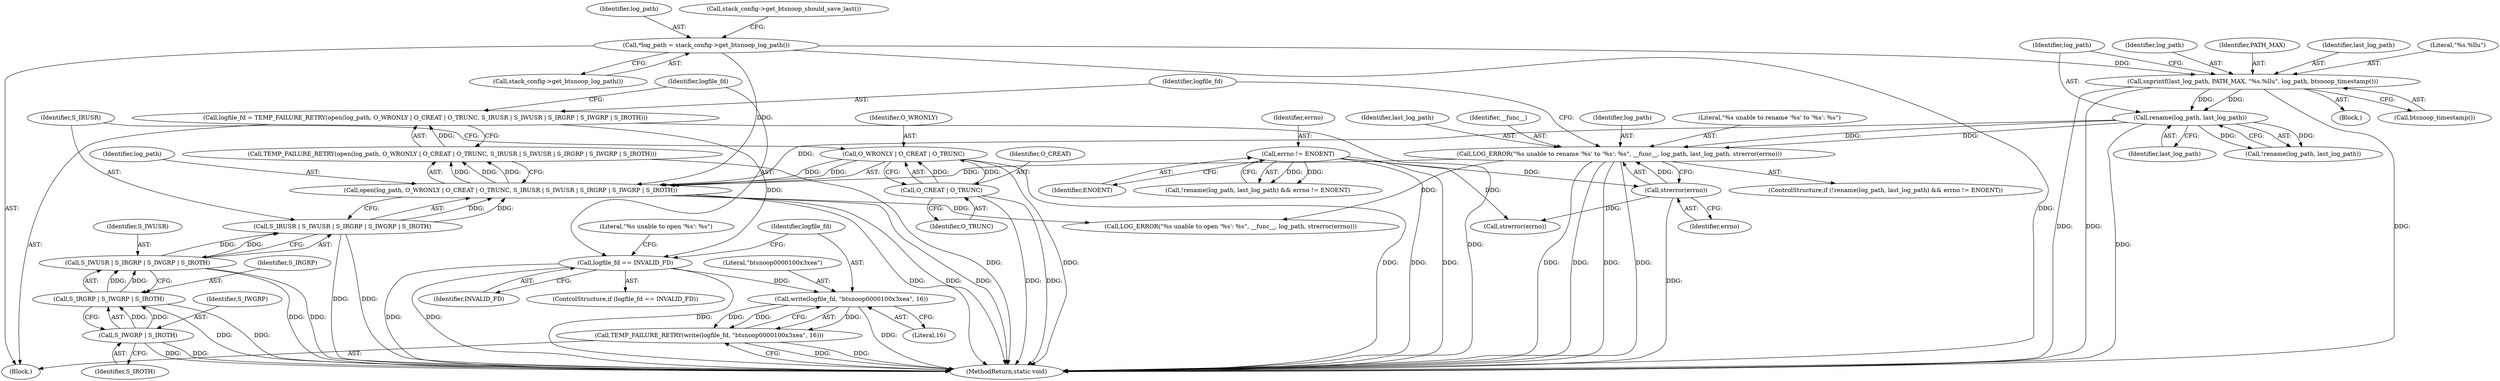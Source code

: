 digraph "0_Android_472271b153c5dc53c28beac55480a8d8434b2d5c_50@API" {
"1000187" [label="(Call,write(logfile_fd, \"btsnoop\0\0\0\0\1\0\0\x3\xea\", 16))"];
"1000172" [label="(Call,logfile_fd == INVALID_FD)"];
"1000152" [label="(Call,logfile_fd = TEMP_FAILURE_RETRY(open(log_path, O_WRONLY | O_CREAT | O_TRUNC, S_IRUSR | S_IWUSR | S_IRGRP | S_IWGRP | S_IROTH)))"];
"1000154" [label="(Call,TEMP_FAILURE_RETRY(open(log_path, O_WRONLY | O_CREAT | O_TRUNC, S_IRUSR | S_IWUSR | S_IRGRP | S_IWGRP | S_IROTH)))"];
"1000155" [label="(Call,open(log_path, O_WRONLY | O_CREAT | O_TRUNC, S_IRUSR | S_IWUSR | S_IRGRP | S_IWGRP | S_IROTH))"];
"1000139" [label="(Call,rename(log_path, last_log_path))"];
"1000130" [label="(Call,snprintf(last_log_path, PATH_MAX, \"%s.%llu\", log_path, btsnoop_timestamp()))"];
"1000123" [label="(Call,*log_path = stack_config->get_btsnoop_log_path())"];
"1000145" [label="(Call,LOG_ERROR(\"%s unable to rename '%s' to '%s': %s\", __func__, log_path, last_log_path, strerror(errno)))"];
"1000150" [label="(Call,strerror(errno))"];
"1000142" [label="(Call,errno != ENOENT)"];
"1000157" [label="(Call,O_WRONLY | O_CREAT | O_TRUNC)"];
"1000159" [label="(Call,O_CREAT | O_TRUNC)"];
"1000162" [label="(Call,S_IRUSR | S_IWUSR | S_IRGRP | S_IWGRP | S_IROTH)"];
"1000164" [label="(Call,S_IWUSR | S_IRGRP | S_IWGRP | S_IROTH)"];
"1000166" [label="(Call,S_IRGRP | S_IWGRP | S_IROTH)"];
"1000168" [label="(Call,S_IWGRP | S_IROTH)"];
"1000186" [label="(Call,TEMP_FAILURE_RETRY(write(logfile_fd, \"btsnoop\0\0\0\0\1\0\0\x3\xea\", 16)))"];
"1000189" [label="(Literal,\"btsnoop\0\0\0\0\1\0\0\x3\xea\")"];
"1000161" [label="(Identifier,O_TRUNC)"];
"1000125" [label="(Call,stack_config->get_btsnoop_log_path())"];
"1000171" [label="(ControlStructure,if (logfile_fd == INVALID_FD))"];
"1000157" [label="(Call,O_WRONLY | O_CREAT | O_TRUNC)"];
"1000143" [label="(Identifier,errno)"];
"1000131" [label="(Identifier,last_log_path)"];
"1000136" [label="(ControlStructure,if (!rename(log_path, last_log_path) && errno != ENOENT))"];
"1000163" [label="(Identifier,S_IRUSR)"];
"1000186" [label="(Call,TEMP_FAILURE_RETRY(write(logfile_fd, \"btsnoop\0\0\0\0\1\0\0\x3\xea\", 16)))"];
"1000160" [label="(Identifier,O_CREAT)"];
"1000150" [label="(Call,strerror(errno))"];
"1000169" [label="(Identifier,S_IWGRP)"];
"1000164" [label="(Call,S_IWUSR | S_IRGRP | S_IWGRP | S_IROTH)"];
"1000152" [label="(Call,logfile_fd = TEMP_FAILURE_RETRY(open(log_path, O_WRONLY | O_CREAT | O_TRUNC, S_IRUSR | S_IWUSR | S_IRGRP | S_IWGRP | S_IROTH)))"];
"1000128" [label="(Block,)"];
"1000170" [label="(Identifier,S_IROTH)"];
"1000166" [label="(Call,S_IRGRP | S_IWGRP | S_IROTH)"];
"1000133" [label="(Literal,\"%s.%llu\")"];
"1000134" [label="(Identifier,log_path)"];
"1000156" [label="(Identifier,log_path)"];
"1000187" [label="(Call,write(logfile_fd, \"btsnoop\0\0\0\0\1\0\0\x3\xea\", 16))"];
"1000180" [label="(Call,strerror(errno))"];
"1000142" [label="(Call,errno != ENOENT)"];
"1000153" [label="(Identifier,logfile_fd)"];
"1000123" [label="(Call,*log_path = stack_config->get_btsnoop_log_path())"];
"1000174" [label="(Identifier,INVALID_FD)"];
"1000144" [label="(Identifier,ENOENT)"];
"1000165" [label="(Identifier,S_IWUSR)"];
"1000147" [label="(Identifier,__func__)"];
"1000141" [label="(Identifier,last_log_path)"];
"1000135" [label="(Call,btsnoop_timestamp())"];
"1000188" [label="(Identifier,logfile_fd)"];
"1000148" [label="(Identifier,log_path)"];
"1000173" [label="(Identifier,logfile_fd)"];
"1000167" [label="(Identifier,S_IRGRP)"];
"1000137" [label="(Call,!rename(log_path, last_log_path) && errno != ENOENT)"];
"1000203" [label="(MethodReturn,static void)"];
"1000155" [label="(Call,open(log_path, O_WRONLY | O_CREAT | O_TRUNC, S_IRUSR | S_IWUSR | S_IRGRP | S_IWGRP | S_IROTH))"];
"1000159" [label="(Call,O_CREAT | O_TRUNC)"];
"1000162" [label="(Call,S_IRUSR | S_IWUSR | S_IRGRP | S_IWGRP | S_IROTH)"];
"1000120" [label="(Block,)"];
"1000176" [label="(Call,LOG_ERROR(\"%s unable to open '%s': %s\", __func__, log_path, strerror(errno)))"];
"1000124" [label="(Identifier,log_path)"];
"1000190" [label="(Literal,16)"];
"1000140" [label="(Identifier,log_path)"];
"1000158" [label="(Identifier,O_WRONLY)"];
"1000168" [label="(Call,S_IWGRP | S_IROTH)"];
"1000154" [label="(Call,TEMP_FAILURE_RETRY(open(log_path, O_WRONLY | O_CREAT | O_TRUNC, S_IRUSR | S_IWUSR | S_IRGRP | S_IWGRP | S_IROTH)))"];
"1000138" [label="(Call,!rename(log_path, last_log_path))"];
"1000146" [label="(Literal,\"%s unable to rename '%s' to '%s': %s\")"];
"1000149" [label="(Identifier,last_log_path)"];
"1000130" [label="(Call,snprintf(last_log_path, PATH_MAX, \"%s.%llu\", log_path, btsnoop_timestamp()))"];
"1000151" [label="(Identifier,errno)"];
"1000139" [label="(Call,rename(log_path, last_log_path))"];
"1000127" [label="(Call,stack_config->get_btsnoop_should_save_last())"];
"1000177" [label="(Literal,\"%s unable to open '%s': %s\")"];
"1000172" [label="(Call,logfile_fd == INVALID_FD)"];
"1000132" [label="(Identifier,PATH_MAX)"];
"1000145" [label="(Call,LOG_ERROR(\"%s unable to rename '%s' to '%s': %s\", __func__, log_path, last_log_path, strerror(errno)))"];
"1000187" -> "1000186"  [label="AST: "];
"1000187" -> "1000190"  [label="CFG: "];
"1000188" -> "1000187"  [label="AST: "];
"1000189" -> "1000187"  [label="AST: "];
"1000190" -> "1000187"  [label="AST: "];
"1000186" -> "1000187"  [label="CFG: "];
"1000187" -> "1000203"  [label="DDG: "];
"1000187" -> "1000186"  [label="DDG: "];
"1000187" -> "1000186"  [label="DDG: "];
"1000187" -> "1000186"  [label="DDG: "];
"1000172" -> "1000187"  [label="DDG: "];
"1000172" -> "1000171"  [label="AST: "];
"1000172" -> "1000174"  [label="CFG: "];
"1000173" -> "1000172"  [label="AST: "];
"1000174" -> "1000172"  [label="AST: "];
"1000177" -> "1000172"  [label="CFG: "];
"1000188" -> "1000172"  [label="CFG: "];
"1000172" -> "1000203"  [label="DDG: "];
"1000172" -> "1000203"  [label="DDG: "];
"1000172" -> "1000203"  [label="DDG: "];
"1000152" -> "1000172"  [label="DDG: "];
"1000152" -> "1000120"  [label="AST: "];
"1000152" -> "1000154"  [label="CFG: "];
"1000153" -> "1000152"  [label="AST: "];
"1000154" -> "1000152"  [label="AST: "];
"1000173" -> "1000152"  [label="CFG: "];
"1000152" -> "1000203"  [label="DDG: "];
"1000154" -> "1000152"  [label="DDG: "];
"1000154" -> "1000155"  [label="CFG: "];
"1000155" -> "1000154"  [label="AST: "];
"1000154" -> "1000203"  [label="DDG: "];
"1000155" -> "1000154"  [label="DDG: "];
"1000155" -> "1000154"  [label="DDG: "];
"1000155" -> "1000154"  [label="DDG: "];
"1000155" -> "1000162"  [label="CFG: "];
"1000156" -> "1000155"  [label="AST: "];
"1000157" -> "1000155"  [label="AST: "];
"1000162" -> "1000155"  [label="AST: "];
"1000155" -> "1000203"  [label="DDG: "];
"1000155" -> "1000203"  [label="DDG: "];
"1000155" -> "1000203"  [label="DDG: "];
"1000139" -> "1000155"  [label="DDG: "];
"1000145" -> "1000155"  [label="DDG: "];
"1000123" -> "1000155"  [label="DDG: "];
"1000157" -> "1000155"  [label="DDG: "];
"1000157" -> "1000155"  [label="DDG: "];
"1000162" -> "1000155"  [label="DDG: "];
"1000162" -> "1000155"  [label="DDG: "];
"1000155" -> "1000176"  [label="DDG: "];
"1000139" -> "1000138"  [label="AST: "];
"1000139" -> "1000141"  [label="CFG: "];
"1000140" -> "1000139"  [label="AST: "];
"1000141" -> "1000139"  [label="AST: "];
"1000138" -> "1000139"  [label="CFG: "];
"1000139" -> "1000203"  [label="DDG: "];
"1000139" -> "1000138"  [label="DDG: "];
"1000139" -> "1000138"  [label="DDG: "];
"1000130" -> "1000139"  [label="DDG: "];
"1000130" -> "1000139"  [label="DDG: "];
"1000139" -> "1000145"  [label="DDG: "];
"1000139" -> "1000145"  [label="DDG: "];
"1000130" -> "1000128"  [label="AST: "];
"1000130" -> "1000135"  [label="CFG: "];
"1000131" -> "1000130"  [label="AST: "];
"1000132" -> "1000130"  [label="AST: "];
"1000133" -> "1000130"  [label="AST: "];
"1000134" -> "1000130"  [label="AST: "];
"1000135" -> "1000130"  [label="AST: "];
"1000140" -> "1000130"  [label="CFG: "];
"1000130" -> "1000203"  [label="DDG: "];
"1000130" -> "1000203"  [label="DDG: "];
"1000130" -> "1000203"  [label="DDG: "];
"1000123" -> "1000130"  [label="DDG: "];
"1000123" -> "1000120"  [label="AST: "];
"1000123" -> "1000125"  [label="CFG: "];
"1000124" -> "1000123"  [label="AST: "];
"1000125" -> "1000123"  [label="AST: "];
"1000127" -> "1000123"  [label="CFG: "];
"1000123" -> "1000203"  [label="DDG: "];
"1000145" -> "1000136"  [label="AST: "];
"1000145" -> "1000150"  [label="CFG: "];
"1000146" -> "1000145"  [label="AST: "];
"1000147" -> "1000145"  [label="AST: "];
"1000148" -> "1000145"  [label="AST: "];
"1000149" -> "1000145"  [label="AST: "];
"1000150" -> "1000145"  [label="AST: "];
"1000153" -> "1000145"  [label="CFG: "];
"1000145" -> "1000203"  [label="DDG: "];
"1000145" -> "1000203"  [label="DDG: "];
"1000145" -> "1000203"  [label="DDG: "];
"1000145" -> "1000203"  [label="DDG: "];
"1000150" -> "1000145"  [label="DDG: "];
"1000145" -> "1000176"  [label="DDG: "];
"1000150" -> "1000151"  [label="CFG: "];
"1000151" -> "1000150"  [label="AST: "];
"1000150" -> "1000203"  [label="DDG: "];
"1000142" -> "1000150"  [label="DDG: "];
"1000150" -> "1000180"  [label="DDG: "];
"1000142" -> "1000137"  [label="AST: "];
"1000142" -> "1000144"  [label="CFG: "];
"1000143" -> "1000142"  [label="AST: "];
"1000144" -> "1000142"  [label="AST: "];
"1000137" -> "1000142"  [label="CFG: "];
"1000142" -> "1000203"  [label="DDG: "];
"1000142" -> "1000203"  [label="DDG: "];
"1000142" -> "1000137"  [label="DDG: "];
"1000142" -> "1000137"  [label="DDG: "];
"1000142" -> "1000180"  [label="DDG: "];
"1000157" -> "1000159"  [label="CFG: "];
"1000158" -> "1000157"  [label="AST: "];
"1000159" -> "1000157"  [label="AST: "];
"1000163" -> "1000157"  [label="CFG: "];
"1000157" -> "1000203"  [label="DDG: "];
"1000157" -> "1000203"  [label="DDG: "];
"1000159" -> "1000157"  [label="DDG: "];
"1000159" -> "1000157"  [label="DDG: "];
"1000159" -> "1000161"  [label="CFG: "];
"1000160" -> "1000159"  [label="AST: "];
"1000161" -> "1000159"  [label="AST: "];
"1000159" -> "1000203"  [label="DDG: "];
"1000159" -> "1000203"  [label="DDG: "];
"1000162" -> "1000164"  [label="CFG: "];
"1000163" -> "1000162"  [label="AST: "];
"1000164" -> "1000162"  [label="AST: "];
"1000162" -> "1000203"  [label="DDG: "];
"1000162" -> "1000203"  [label="DDG: "];
"1000164" -> "1000162"  [label="DDG: "];
"1000164" -> "1000162"  [label="DDG: "];
"1000164" -> "1000166"  [label="CFG: "];
"1000165" -> "1000164"  [label="AST: "];
"1000166" -> "1000164"  [label="AST: "];
"1000164" -> "1000203"  [label="DDG: "];
"1000164" -> "1000203"  [label="DDG: "];
"1000166" -> "1000164"  [label="DDG: "];
"1000166" -> "1000164"  [label="DDG: "];
"1000166" -> "1000168"  [label="CFG: "];
"1000167" -> "1000166"  [label="AST: "];
"1000168" -> "1000166"  [label="AST: "];
"1000166" -> "1000203"  [label="DDG: "];
"1000166" -> "1000203"  [label="DDG: "];
"1000168" -> "1000166"  [label="DDG: "];
"1000168" -> "1000166"  [label="DDG: "];
"1000168" -> "1000170"  [label="CFG: "];
"1000169" -> "1000168"  [label="AST: "];
"1000170" -> "1000168"  [label="AST: "];
"1000168" -> "1000203"  [label="DDG: "];
"1000168" -> "1000203"  [label="DDG: "];
"1000186" -> "1000120"  [label="AST: "];
"1000203" -> "1000186"  [label="CFG: "];
"1000186" -> "1000203"  [label="DDG: "];
"1000186" -> "1000203"  [label="DDG: "];
}
